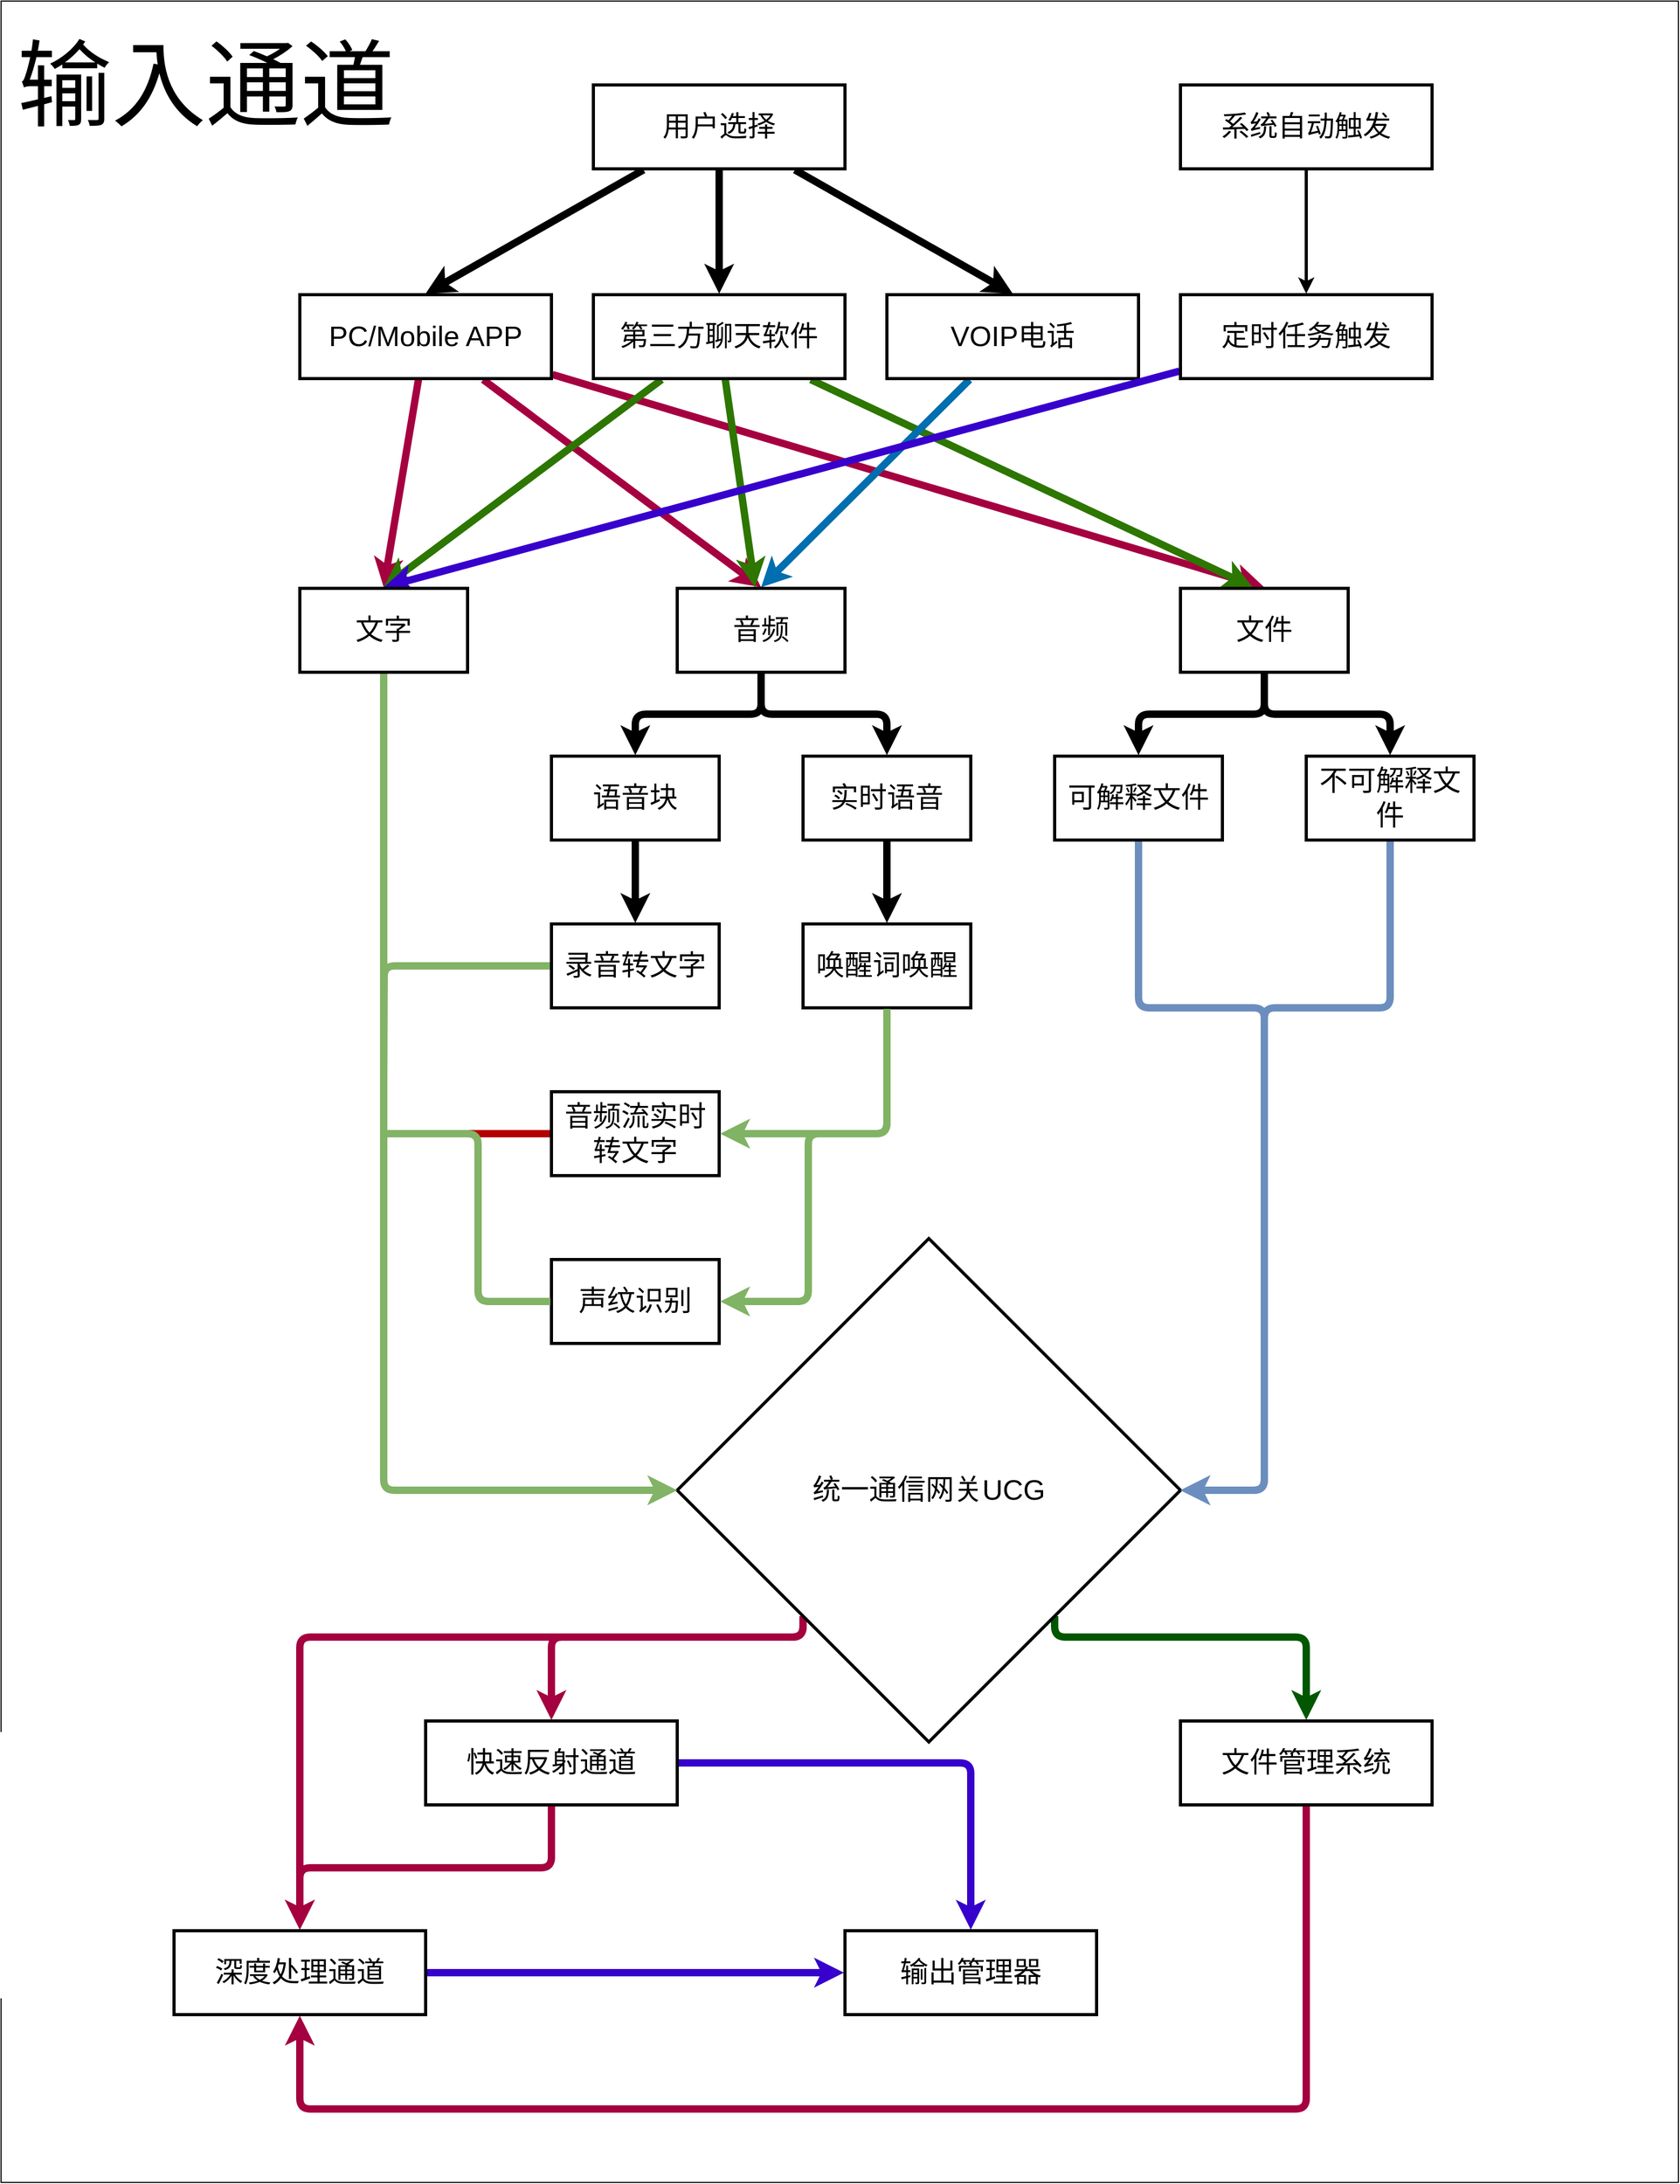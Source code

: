 <mxfile>
    <diagram id="FISShYL5WxdU9tI8w1Jn" name="第 1 页">
        <mxGraphModel dx="2780" dy="2568" grid="1" gridSize="10" guides="1" tooltips="1" connect="1" arrows="1" fold="1" page="0" pageScale="1" pageWidth="827" pageHeight="1169" background="none" math="0" shadow="0">
            <root>
                <mxCell id="0"/>
                <mxCell id="1" parent="0"/>
                <mxCell id="59" value="" style="whiteSpace=wrap;html=1;fillColor=default;" parent="1" vertex="1">
                    <mxGeometry x="-245" y="-40" width="1600" height="2080" as="geometry"/>
                </mxCell>
                <mxCell id="26" style="edgeStyle=none;html=1;entryX=0.5;entryY=0;entryDx=0;entryDy=0;strokeWidth=7;fontSize=27;fillColor=#d80073;strokeColor=#A50040;" parent="1" source="6" target="19" edge="1">
                    <mxGeometry relative="1" as="geometry"/>
                </mxCell>
                <mxCell id="27" style="edgeStyle=none;html=1;entryX=0.5;entryY=0;entryDx=0;entryDy=0;strokeWidth=7;fontSize=27;fillColor=#d80073;strokeColor=#A50040;" parent="1" source="6" target="22" edge="1">
                    <mxGeometry relative="1" as="geometry"/>
                </mxCell>
                <mxCell id="29" style="edgeStyle=none;html=1;entryX=0.5;entryY=0;entryDx=0;entryDy=0;strokeWidth=7;fontSize=27;fillColor=#d80073;strokeColor=#A50040;" parent="1" source="6" target="23" edge="1">
                    <mxGeometry relative="1" as="geometry"/>
                </mxCell>
                <mxCell id="6" value="&lt;font style=&quot;font-size: 27px;&quot;&gt;PC/Mobile APP&lt;/font&gt;" style="whiteSpace=wrap;html=1;strokeWidth=3;perimeterSpacing=1;" parent="1" vertex="1">
                    <mxGeometry x="40" y="240" width="240" height="80" as="geometry"/>
                </mxCell>
                <mxCell id="30" style="edgeStyle=none;html=1;entryX=0.5;entryY=0;entryDx=0;entryDy=0;strokeWidth=7;fontSize=27;fillColor=#60a917;strokeColor=#2D7600;" parent="1" source="9" target="19" edge="1">
                    <mxGeometry relative="1" as="geometry"/>
                </mxCell>
                <mxCell id="31" style="edgeStyle=none;html=1;strokeWidth=7;fontSize=27;fillColor=#60a917;strokeColor=#2D7600;" parent="1" source="9" target="22" edge="1">
                    <mxGeometry relative="1" as="geometry"/>
                </mxCell>
                <mxCell id="32" style="edgeStyle=none;html=1;entryX=0.431;entryY=-0.002;entryDx=0;entryDy=0;entryPerimeter=0;strokeWidth=7;fontSize=27;fillColor=#60a917;strokeColor=#2D7600;" parent="1" source="9" target="23" edge="1">
                    <mxGeometry relative="1" as="geometry"/>
                </mxCell>
                <mxCell id="9" value="&lt;span style=&quot;font-size: 27px;&quot;&gt;第三方聊天软件&lt;/span&gt;" style="whiteSpace=wrap;html=1;strokeWidth=3;perimeterSpacing=1;" parent="1" vertex="1">
                    <mxGeometry x="320" y="240" width="240" height="80" as="geometry"/>
                </mxCell>
                <mxCell id="33" style="edgeStyle=none;html=1;entryX=0.5;entryY=0;entryDx=0;entryDy=0;strokeWidth=7;fontSize=27;fillColor=#1ba1e2;strokeColor=#006EAF;" parent="1" source="10" target="22" edge="1">
                    <mxGeometry relative="1" as="geometry"/>
                </mxCell>
                <mxCell id="10" value="&lt;span style=&quot;font-size: 27px;&quot;&gt;VOIP电话&lt;/span&gt;" style="whiteSpace=wrap;html=1;strokeWidth=3;perimeterSpacing=1;" parent="1" vertex="1">
                    <mxGeometry x="600" y="240" width="240" height="80" as="geometry"/>
                </mxCell>
                <mxCell id="34" style="edgeStyle=none;html=1;entryX=0.5;entryY=0;entryDx=0;entryDy=0;strokeWidth=7;fontSize=27;fillColor=#6a00ff;strokeColor=#3700CC;" parent="1" source="11" target="19" edge="1">
                    <mxGeometry relative="1" as="geometry"/>
                </mxCell>
                <mxCell id="11" value="&lt;span style=&quot;font-size: 27px;&quot;&gt;定时任务触发&lt;/span&gt;" style="whiteSpace=wrap;html=1;strokeWidth=3;perimeterSpacing=1;" parent="1" vertex="1">
                    <mxGeometry x="880" y="240" width="240" height="80" as="geometry"/>
                </mxCell>
                <mxCell id="14" style="edgeStyle=none;html=1;entryX=0.5;entryY=0;entryDx=0;entryDy=0;fontSize=27;strokeWidth=7;" parent="1" source="12" target="6" edge="1">
                    <mxGeometry relative="1" as="geometry"/>
                </mxCell>
                <mxCell id="15" style="edgeStyle=none;html=1;fontSize=27;strokeWidth=7;" parent="1" source="12" target="9" edge="1">
                    <mxGeometry relative="1" as="geometry"/>
                </mxCell>
                <mxCell id="16" style="edgeStyle=none;html=1;entryX=0.5;entryY=0;entryDx=0;entryDy=0;fontSize=27;strokeWidth=7;" parent="1" source="12" target="10" edge="1">
                    <mxGeometry relative="1" as="geometry"/>
                </mxCell>
                <mxCell id="12" value="&lt;span style=&quot;font-size: 27px;&quot;&gt;用户选择&lt;/span&gt;" style="whiteSpace=wrap;html=1;strokeWidth=3;perimeterSpacing=1;" parent="1" vertex="1">
                    <mxGeometry x="320" y="40" width="240" height="80" as="geometry"/>
                </mxCell>
                <mxCell id="17" style="edgeStyle=none;html=1;fontSize=27;strokeWidth=3;" parent="1" source="13" target="11" edge="1">
                    <mxGeometry relative="1" as="geometry"/>
                </mxCell>
                <mxCell id="13" value="&lt;span style=&quot;font-size: 27px;&quot;&gt;系统自动触发&lt;/span&gt;" style="whiteSpace=wrap;html=1;strokeWidth=3;perimeterSpacing=1;" parent="1" vertex="1">
                    <mxGeometry x="880" y="40" width="240" height="80" as="geometry"/>
                </mxCell>
                <mxCell id="52" style="edgeStyle=orthogonalEdgeStyle;html=1;entryX=0.5;entryY=0;entryDx=0;entryDy=0;strokeWidth=7;fillColor=#d80073;strokeColor=#A50040;exitX=0;exitY=1;exitDx=0;exitDy=0;" parent="1" source="18" target="51" edge="1">
                    <mxGeometry relative="1" as="geometry">
                        <Array as="points">
                            <mxPoint x="520" y="1520"/>
                            <mxPoint x="280" y="1520"/>
                        </Array>
                    </mxGeometry>
                </mxCell>
                <mxCell id="54" style="edgeStyle=orthogonalEdgeStyle;html=1;entryX=0.5;entryY=0;entryDx=0;entryDy=0;strokeWidth=7;exitX=0;exitY=1;exitDx=0;exitDy=0;fillColor=#d80073;strokeColor=#A50040;" parent="1" source="18" target="53" edge="1">
                    <mxGeometry relative="1" as="geometry">
                        <Array as="points">
                            <mxPoint x="520" y="1520"/>
                            <mxPoint x="40" y="1520"/>
                        </Array>
                    </mxGeometry>
                </mxCell>
                <mxCell id="63" style="edgeStyle=orthogonalEdgeStyle;html=1;entryX=0.5;entryY=0;entryDx=0;entryDy=0;strokeWidth=7;fontSize=90;exitX=1;exitY=1;exitDx=0;exitDy=0;fillColor=#008a00;strokeColor=#005700;" parent="1" source="18" target="61" edge="1">
                    <mxGeometry relative="1" as="geometry">
                        <Array as="points">
                            <mxPoint x="760" y="1520"/>
                            <mxPoint x="1000" y="1520"/>
                        </Array>
                    </mxGeometry>
                </mxCell>
                <mxCell id="18" value="统一通信网关UCG" style="rhombus;whiteSpace=wrap;html=1;strokeWidth=3;fontSize=27;" parent="1" vertex="1">
                    <mxGeometry x="400" y="1140" width="480" height="480" as="geometry"/>
                </mxCell>
                <mxCell id="41" style="edgeStyle=orthogonalEdgeStyle;html=1;entryX=0;entryY=0.5;entryDx=0;entryDy=0;strokeWidth=7;fontSize=27;fillColor=#d5e8d4;strokeColor=#82b366;" parent="1" source="19" target="18" edge="1">
                    <mxGeometry relative="1" as="geometry">
                        <Array as="points">
                            <mxPoint x="120" y="1380"/>
                        </Array>
                    </mxGeometry>
                </mxCell>
                <mxCell id="19" value="&lt;font style=&quot;font-size: 27px;&quot;&gt;文字&lt;/font&gt;" style="whiteSpace=wrap;html=1;strokeWidth=3;perimeterSpacing=1;" parent="1" vertex="1">
                    <mxGeometry x="40" y="520" width="160" height="80" as="geometry"/>
                </mxCell>
                <mxCell id="20" value="&lt;font style=&quot;font-size: 27px;&quot;&gt;实时语音&lt;/font&gt;" style="whiteSpace=wrap;html=1;strokeWidth=3;perimeterSpacing=1;" parent="1" vertex="1">
                    <mxGeometry x="520" y="680" width="160" height="80" as="geometry"/>
                </mxCell>
                <mxCell id="44" style="edgeStyle=orthogonalEdgeStyle;html=1;entryX=0.5;entryY=0;entryDx=0;entryDy=0;strokeWidth=7;fontSize=27;" parent="1" source="21" target="42" edge="1">
                    <mxGeometry relative="1" as="geometry"/>
                </mxCell>
                <mxCell id="21" value="&lt;span style=&quot;font-size: 27px;&quot;&gt;语音块&lt;/span&gt;" style="whiteSpace=wrap;html=1;strokeWidth=3;perimeterSpacing=1;" parent="1" vertex="1">
                    <mxGeometry x="280" y="680" width="160" height="80" as="geometry"/>
                </mxCell>
                <mxCell id="37" style="edgeStyle=orthogonalEdgeStyle;html=1;entryX=0.5;entryY=0;entryDx=0;entryDy=0;strokeWidth=7;fontSize=27;" parent="1" source="22" target="21" edge="1">
                    <mxGeometry relative="1" as="geometry"/>
                </mxCell>
                <mxCell id="38" style="edgeStyle=orthogonalEdgeStyle;html=1;strokeWidth=7;fontSize=27;" parent="1" source="22" target="20" edge="1">
                    <mxGeometry relative="1" as="geometry"/>
                </mxCell>
                <mxCell id="22" value="&lt;font style=&quot;font-size: 27px;&quot;&gt;音频&lt;/font&gt;" style="whiteSpace=wrap;html=1;strokeWidth=3;perimeterSpacing=1;" parent="1" vertex="1">
                    <mxGeometry x="400" y="520" width="160" height="80" as="geometry"/>
                </mxCell>
                <mxCell id="39" style="edgeStyle=orthogonalEdgeStyle;html=1;entryX=0.5;entryY=0;entryDx=0;entryDy=0;strokeWidth=7;fontSize=27;" parent="1" source="23" target="25" edge="1">
                    <mxGeometry relative="1" as="geometry"/>
                </mxCell>
                <mxCell id="40" style="edgeStyle=orthogonalEdgeStyle;html=1;strokeWidth=7;fontSize=27;" parent="1" source="23" target="24" edge="1">
                    <mxGeometry relative="1" as="geometry"/>
                </mxCell>
                <mxCell id="23" value="&lt;font style=&quot;font-size: 27px;&quot;&gt;文件&lt;/font&gt;" style="whiteSpace=wrap;html=1;strokeWidth=3;perimeterSpacing=1;" parent="1" vertex="1">
                    <mxGeometry x="880" y="520" width="160" height="80" as="geometry"/>
                </mxCell>
                <mxCell id="50" style="edgeStyle=orthogonalEdgeStyle;html=1;strokeWidth=7;fontSize=27;endArrow=classic;endFill=1;fillColor=#dae8fc;strokeColor=#6c8ebf;" parent="1" source="24" edge="1">
                    <mxGeometry relative="1" as="geometry">
                        <Array as="points">
                            <mxPoint x="1080" y="920"/>
                            <mxPoint x="960" y="920"/>
                            <mxPoint x="960" y="1380"/>
                        </Array>
                        <mxPoint x="880" y="1380" as="targetPoint"/>
                    </mxGeometry>
                </mxCell>
                <mxCell id="24" value="&lt;span style=&quot;font-size: 27px;&quot;&gt;不可解释文件&lt;/span&gt;" style="whiteSpace=wrap;html=1;strokeWidth=3;perimeterSpacing=1;" parent="1" vertex="1">
                    <mxGeometry x="1000" y="680" width="160" height="80" as="geometry"/>
                </mxCell>
                <mxCell id="48" style="edgeStyle=orthogonalEdgeStyle;html=1;entryX=1;entryY=0.5;entryDx=0;entryDy=0;strokeWidth=7;fontSize=27;endArrow=classic;endFill=1;fillColor=#dae8fc;strokeColor=#6c8ebf;" parent="1" source="25" target="18" edge="1">
                    <mxGeometry relative="1" as="geometry">
                        <Array as="points">
                            <mxPoint x="840" y="920"/>
                            <mxPoint x="960" y="920"/>
                            <mxPoint x="960" y="1380"/>
                        </Array>
                    </mxGeometry>
                </mxCell>
                <mxCell id="25" value="&lt;span style=&quot;font-size: 27px;&quot;&gt;可解释文件&lt;/span&gt;" style="whiteSpace=wrap;html=1;strokeWidth=3;perimeterSpacing=1;" parent="1" vertex="1">
                    <mxGeometry x="760" y="680" width="160" height="80" as="geometry"/>
                </mxCell>
                <mxCell id="46" style="edgeStyle=orthogonalEdgeStyle;html=1;strokeWidth=7;fontSize=27;endArrow=none;endFill=0;fillColor=#d5e8d4;strokeColor=#82b366;" parent="1" source="42" edge="1">
                    <mxGeometry relative="1" as="geometry">
                        <mxPoint x="120" y="990" as="targetPoint"/>
                    </mxGeometry>
                </mxCell>
                <mxCell id="42" value="&lt;span style=&quot;font-size: 27px;&quot;&gt;录音转文字&lt;/span&gt;" style="whiteSpace=wrap;html=1;strokeWidth=3;perimeterSpacing=1;" parent="1" vertex="1">
                    <mxGeometry x="280" y="840" width="160" height="80" as="geometry"/>
                </mxCell>
                <mxCell id="70" style="edgeStyle=orthogonalEdgeStyle;html=1;strokeColor=#B20000;strokeWidth=7;endArrow=none;endFill=0;fillColor=#e51400;" edge="1" parent="1" source="43">
                    <mxGeometry relative="1" as="geometry">
                        <mxPoint x="170" y="1040" as="targetPoint"/>
                    </mxGeometry>
                </mxCell>
                <mxCell id="43" value="&lt;span style=&quot;font-size: 27px;&quot;&gt;音频流实时转文字&lt;/span&gt;" style="whiteSpace=wrap;html=1;strokeWidth=3;perimeterSpacing=1;" parent="1" vertex="1">
                    <mxGeometry x="280" y="1000" width="160" height="80" as="geometry"/>
                </mxCell>
                <mxCell id="55" style="edgeStyle=orthogonalEdgeStyle;html=1;entryX=0.5;entryY=0;entryDx=0;entryDy=0;strokeWidth=7;fillColor=#d80073;strokeColor=#A50040;" parent="1" source="51" target="53" edge="1">
                    <mxGeometry relative="1" as="geometry"/>
                </mxCell>
                <mxCell id="58" style="edgeStyle=orthogonalEdgeStyle;html=1;strokeWidth=7;fillColor=#6a00ff;strokeColor=#3700CC;" parent="1" source="51" target="56" edge="1">
                    <mxGeometry relative="1" as="geometry"/>
                </mxCell>
                <mxCell id="51" value="&lt;font style=&quot;font-size: 27px;&quot;&gt;快速反射通道&lt;/font&gt;" style="whiteSpace=wrap;html=1;strokeWidth=3;perimeterSpacing=1;" parent="1" vertex="1">
                    <mxGeometry x="160" y="1600" width="240" height="80" as="geometry"/>
                </mxCell>
                <mxCell id="57" style="edgeStyle=orthogonalEdgeStyle;html=1;strokeWidth=7;fillColor=#6a00ff;strokeColor=#3700CC;" parent="1" source="53" target="56" edge="1">
                    <mxGeometry relative="1" as="geometry"/>
                </mxCell>
                <mxCell id="53" value="&lt;font style=&quot;font-size: 27px;&quot;&gt;深度处理通道&lt;/font&gt;" style="whiteSpace=wrap;html=1;strokeWidth=3;perimeterSpacing=1;" parent="1" vertex="1">
                    <mxGeometry x="-80" y="1800" width="240" height="80" as="geometry"/>
                </mxCell>
                <mxCell id="56" value="&lt;font style=&quot;font-size: 27px;&quot;&gt;输出管理器&lt;/font&gt;" style="whiteSpace=wrap;html=1;strokeWidth=3;perimeterSpacing=1;" parent="1" vertex="1">
                    <mxGeometry x="560" y="1800" width="240" height="80" as="geometry"/>
                </mxCell>
                <mxCell id="60" value="&lt;font style=&quot;font-size: 90px;&quot;&gt;输入通道&lt;/font&gt;" style="text;html=1;align=center;verticalAlign=middle;resizable=0;points=[];autosize=1;strokeColor=none;fillColor=none;" parent="1" vertex="1">
                    <mxGeometry x="-240" y="-20" width="380" height="120" as="geometry"/>
                </mxCell>
                <mxCell id="62" style="edgeStyle=orthogonalEdgeStyle;html=1;entryX=0.5;entryY=1;entryDx=0;entryDy=0;strokeWidth=7;fontSize=90;fillColor=#d80073;strokeColor=#A50040;" parent="1" source="61" target="53" edge="1">
                    <mxGeometry relative="1" as="geometry">
                        <Array as="points">
                            <mxPoint x="1000" y="1970"/>
                            <mxPoint x="40" y="1970"/>
                        </Array>
                    </mxGeometry>
                </mxCell>
                <mxCell id="61" value="&lt;font style=&quot;font-size: 27px;&quot;&gt;文件管理系统&lt;/font&gt;" style="whiteSpace=wrap;html=1;strokeWidth=3;perimeterSpacing=1;" parent="1" vertex="1">
                    <mxGeometry x="880" y="1600" width="240" height="80" as="geometry"/>
                </mxCell>
                <mxCell id="65" style="edgeStyle=orthogonalEdgeStyle;html=1;entryX=1;entryY=0.5;entryDx=0;entryDy=0;exitX=0.5;exitY=1;exitDx=0;exitDy=0;strokeWidth=7;fillColor=#60a917;strokeColor=#81b365;" edge="1" parent="1" source="64" target="43">
                    <mxGeometry relative="1" as="geometry"/>
                </mxCell>
                <mxCell id="64" value="&lt;span style=&quot;font-size: 27px;&quot;&gt;唤醒词唤醒&lt;/span&gt;" style="whiteSpace=wrap;html=1;strokeWidth=3;perimeterSpacing=1;" vertex="1" parent="1">
                    <mxGeometry x="520" y="840" width="160" height="80" as="geometry"/>
                </mxCell>
                <mxCell id="66" style="edgeStyle=orthogonalEdgeStyle;html=1;strokeWidth=7;fontSize=27;exitX=0.5;exitY=1;exitDx=0;exitDy=0;" edge="1" parent="1" source="20" target="64">
                    <mxGeometry relative="1" as="geometry">
                        <mxPoint x="370" y="771" as="sourcePoint"/>
                        <mxPoint x="370" y="849" as="targetPoint"/>
                    </mxGeometry>
                </mxCell>
                <mxCell id="67" value="&lt;span style=&quot;font-size: 27px;&quot;&gt;声纹识别&lt;/span&gt;" style="whiteSpace=wrap;html=1;strokeWidth=3;perimeterSpacing=1;" vertex="1" parent="1">
                    <mxGeometry x="280" y="1160" width="160" height="80" as="geometry"/>
                </mxCell>
                <mxCell id="68" style="edgeStyle=orthogonalEdgeStyle;html=1;entryX=1;entryY=0.5;entryDx=0;entryDy=0;exitX=0.5;exitY=1;exitDx=0;exitDy=0;strokeWidth=7;fillColor=#60a917;strokeColor=#81b365;" edge="1" parent="1" source="64" target="67">
                    <mxGeometry relative="1" as="geometry">
                        <mxPoint x="610" y="931" as="sourcePoint"/>
                        <mxPoint x="451" y="1050" as="targetPoint"/>
                        <Array as="points">
                            <mxPoint x="600" y="1040"/>
                            <mxPoint x="525" y="1040"/>
                            <mxPoint x="525" y="1200"/>
                        </Array>
                    </mxGeometry>
                </mxCell>
                <mxCell id="69" style="edgeStyle=orthogonalEdgeStyle;html=1;strokeWidth=7;fontSize=27;endArrow=none;endFill=0;fillColor=#d5e8d4;strokeColor=#82b366;exitX=0;exitY=0.5;exitDx=0;exitDy=0;" edge="1" parent="1" source="67">
                    <mxGeometry relative="1" as="geometry">
                        <mxPoint x="120" y="1040" as="targetPoint"/>
                        <Array as="points">
                            <mxPoint x="210" y="1200"/>
                            <mxPoint x="210" y="1040"/>
                        </Array>
                        <mxPoint x="289" y="1050" as="sourcePoint"/>
                    </mxGeometry>
                </mxCell>
            </root>
        </mxGraphModel>
    </diagram>
</mxfile>